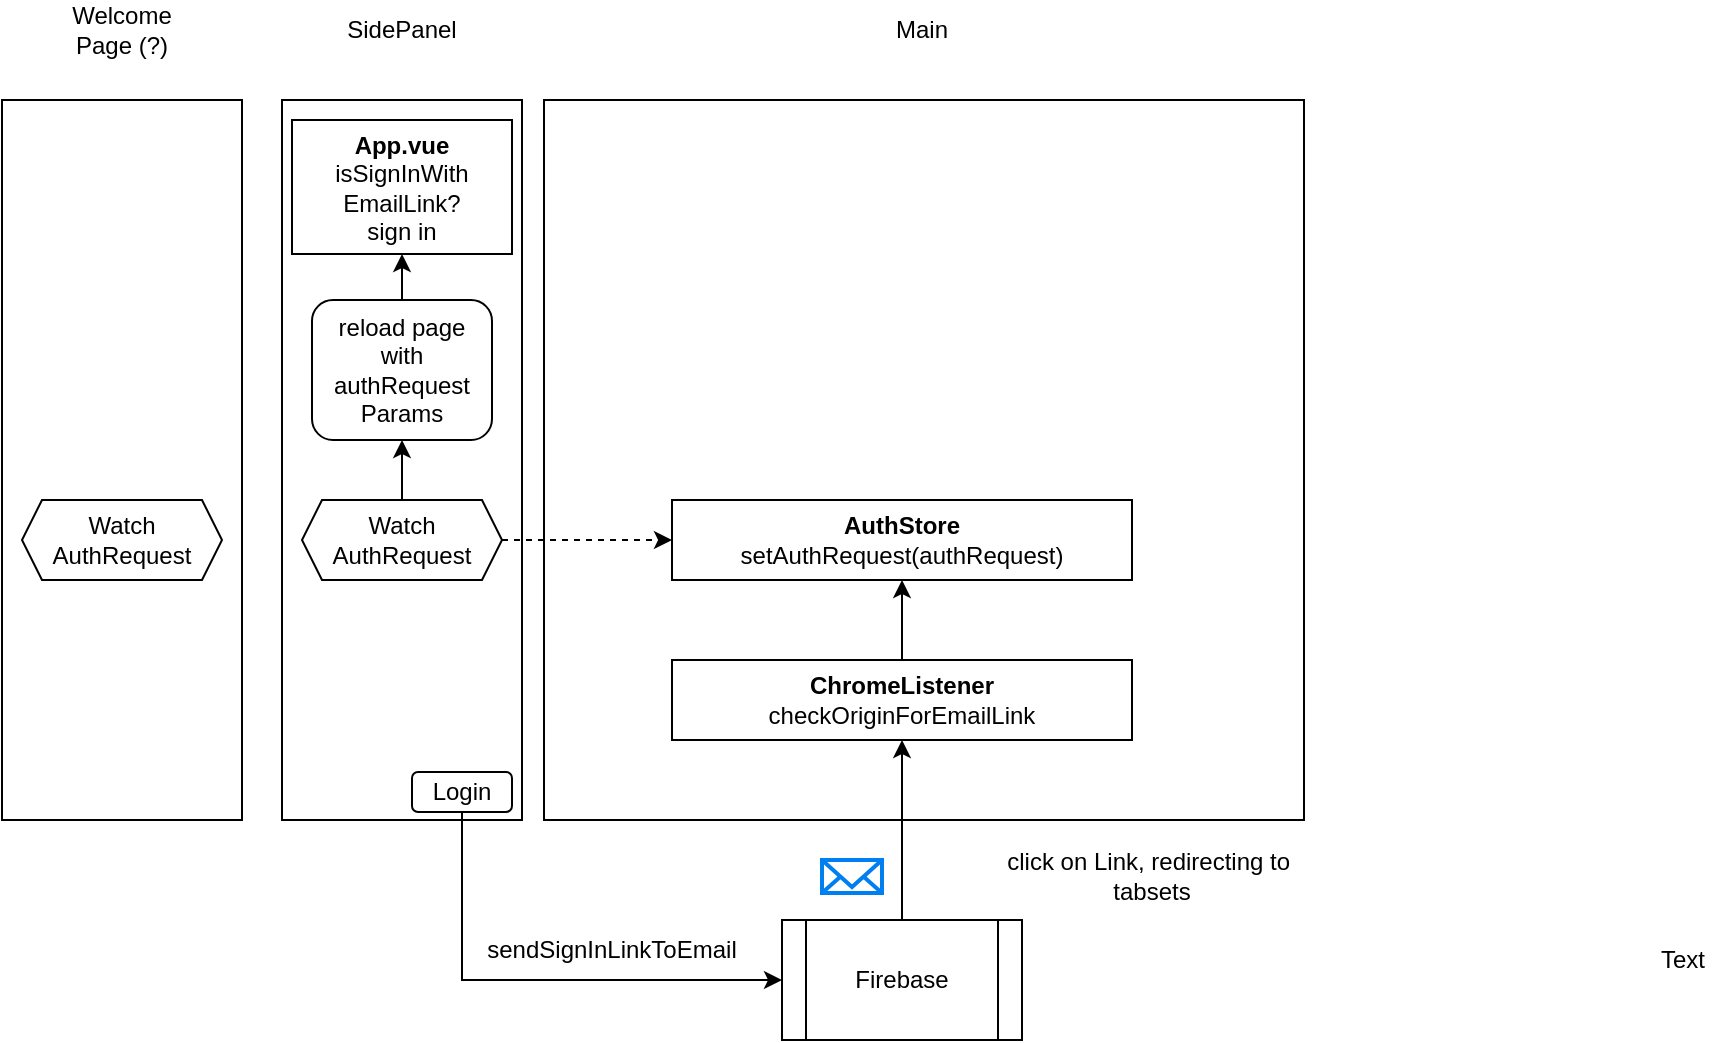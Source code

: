<mxfile version="20.5.3" type="embed"><diagram id="23iRSUPoRavnBvh4doch" name="Page-1"><mxGraphModel dx="1465" dy="1174" grid="1" gridSize="10" guides="1" tooltips="1" connect="1" arrows="1" fold="1" page="1" pageScale="1" pageWidth="827" pageHeight="1169" math="0" shadow="0"><root><mxCell id="0"/><mxCell id="1" parent="0"/><mxCell id="3" value="" style="rounded=0;whiteSpace=wrap;html=1;" vertex="1" parent="1"><mxGeometry x="190" y="130" width="120" height="360" as="geometry"/></mxCell><mxCell id="4" value="SidePanel" style="text;html=1;strokeColor=none;fillColor=none;align=center;verticalAlign=middle;whiteSpace=wrap;rounded=0;" vertex="1" parent="1"><mxGeometry x="220" y="80" width="60" height="30" as="geometry"/></mxCell><mxCell id="6" value="" style="rounded=0;whiteSpace=wrap;html=1;" vertex="1" parent="1"><mxGeometry x="50" y="130" width="120" height="360" as="geometry"/></mxCell><mxCell id="7" value="Welcome Page (?)" style="text;html=1;strokeColor=none;fillColor=none;align=center;verticalAlign=middle;whiteSpace=wrap;rounded=0;" vertex="1" parent="1"><mxGeometry x="80" y="80" width="60" height="30" as="geometry"/></mxCell><mxCell id="10" style="edgeStyle=orthogonalEdgeStyle;rounded=0;orthogonalLoop=1;jettySize=auto;html=1;entryX=0;entryY=0.5;entryDx=0;entryDy=0;" edge="1" parent="1" source="8" target="9"><mxGeometry relative="1" as="geometry"><Array as="points"><mxPoint x="280" y="570"/></Array></mxGeometry></mxCell><mxCell id="8" value="Login" style="rounded=1;whiteSpace=wrap;html=1;" vertex="1" parent="1"><mxGeometry x="255" y="466" width="50" height="20" as="geometry"/></mxCell><mxCell id="9" value="Firebase" style="shape=process;whiteSpace=wrap;html=1;backgroundOutline=1;" vertex="1" parent="1"><mxGeometry x="440" y="540" width="120" height="60" as="geometry"/></mxCell><mxCell id="11" value="sendSignInLinkToEmail" style="text;html=1;strokeColor=none;fillColor=none;align=center;verticalAlign=middle;whiteSpace=wrap;rounded=0;" vertex="1" parent="1"><mxGeometry x="280" y="540" width="150" height="30" as="geometry"/></mxCell><mxCell id="12" value="" style="rounded=0;whiteSpace=wrap;html=1;" vertex="1" parent="1"><mxGeometry x="321" y="130" width="380" height="360" as="geometry"/></mxCell><mxCell id="13" value="Main" style="text;html=1;strokeColor=none;fillColor=none;align=center;verticalAlign=middle;whiteSpace=wrap;rounded=0;" vertex="1" parent="1"><mxGeometry x="480" y="80" width="60" height="30" as="geometry"/></mxCell><mxCell id="15" value="" style="html=1;verticalLabelPosition=bottom;align=center;labelBackgroundColor=#ffffff;verticalAlign=top;strokeWidth=2;strokeColor=#0080F0;shadow=0;dashed=0;shape=mxgraph.ios7.icons.mail;" vertex="1" parent="1"><mxGeometry x="460" y="510" width="30" height="16.5" as="geometry"/></mxCell><mxCell id="16" value="click on Link, redirecting to&amp;nbsp;&lt;br&gt;tabsets" style="text;html=1;strokeColor=none;fillColor=none;align=center;verticalAlign=middle;whiteSpace=wrap;rounded=0;" vertex="1" parent="1"><mxGeometry x="520" y="503.25" width="210" height="30" as="geometry"/></mxCell><mxCell id="20" style="edgeStyle=orthogonalEdgeStyle;rounded=0;orthogonalLoop=1;jettySize=auto;html=1;entryX=0.5;entryY=1;entryDx=0;entryDy=0;" edge="1" parent="1" source="17" target="19"><mxGeometry relative="1" as="geometry"/></mxCell><mxCell id="17" value="&lt;b&gt;ChromeListener&lt;/b&gt;&lt;br&gt;checkOriginForEmailLink" style="rounded=0;whiteSpace=wrap;html=1;" vertex="1" parent="1"><mxGeometry x="385" y="410" width="230" height="40" as="geometry"/></mxCell><mxCell id="14" style="edgeStyle=orthogonalEdgeStyle;rounded=0;orthogonalLoop=1;jettySize=auto;html=1;exitX=0.5;exitY=0;exitDx=0;exitDy=0;" edge="1" parent="1" source="9" target="17"><mxGeometry relative="1" as="geometry"/></mxCell><mxCell id="18" value="Text" style="text;html=1;resizable=0;autosize=1;align=center;verticalAlign=middle;points=[];fillColor=none;strokeColor=none;rounded=0;" vertex="1" parent="1"><mxGeometry x="865" y="545" width="50" height="30" as="geometry"/></mxCell><mxCell id="19" value="&lt;b&gt;AuthStore&lt;/b&gt;&lt;br&gt;setAuthRequest(authRequest)" style="rounded=0;whiteSpace=wrap;html=1;" vertex="1" parent="1"><mxGeometry x="385" y="330" width="230" height="40" as="geometry"/></mxCell><mxCell id="23" style="edgeStyle=orthogonalEdgeStyle;rounded=0;orthogonalLoop=1;jettySize=auto;html=1;entryX=0;entryY=0.5;entryDx=0;entryDy=0;dashed=1;" edge="1" parent="1" source="21" target="19"><mxGeometry relative="1" as="geometry"/></mxCell><mxCell id="26" style="edgeStyle=orthogonalEdgeStyle;rounded=0;orthogonalLoop=1;jettySize=auto;html=1;entryX=0.5;entryY=1;entryDx=0;entryDy=0;" edge="1" parent="1" source="21" target="24"><mxGeometry relative="1" as="geometry"/></mxCell><mxCell id="21" value="Watch &lt;br&gt;AuthRequest" style="shape=hexagon;perimeter=hexagonPerimeter2;whiteSpace=wrap;html=1;fixedSize=1;size=10;" vertex="1" parent="1"><mxGeometry x="200" y="330" width="100" height="40" as="geometry"/></mxCell><mxCell id="22" value="Watch &lt;br&gt;AuthRequest" style="shape=hexagon;perimeter=hexagonPerimeter2;whiteSpace=wrap;html=1;fixedSize=1;size=10;" vertex="1" parent="1"><mxGeometry x="60" y="330" width="100" height="40" as="geometry"/></mxCell><mxCell id="28" style="edgeStyle=orthogonalEdgeStyle;rounded=0;orthogonalLoop=1;jettySize=auto;html=1;" edge="1" parent="1" source="24" target="27"><mxGeometry relative="1" as="geometry"/></mxCell><mxCell id="24" value="reload page with&lt;br&gt;authRequest Params" style="rounded=1;whiteSpace=wrap;html=1;" vertex="1" parent="1"><mxGeometry x="205" y="230" width="90" height="70" as="geometry"/></mxCell><mxCell id="27" value="&lt;b&gt;App.vue&lt;/b&gt;&lt;br&gt;isSignInWith&lt;br&gt;EmailLink?&lt;br&gt;sign in" style="rounded=0;whiteSpace=wrap;html=1;" vertex="1" parent="1"><mxGeometry x="195" y="140" width="110" height="67" as="geometry"/></mxCell></root></mxGraphModel></diagram></mxfile>